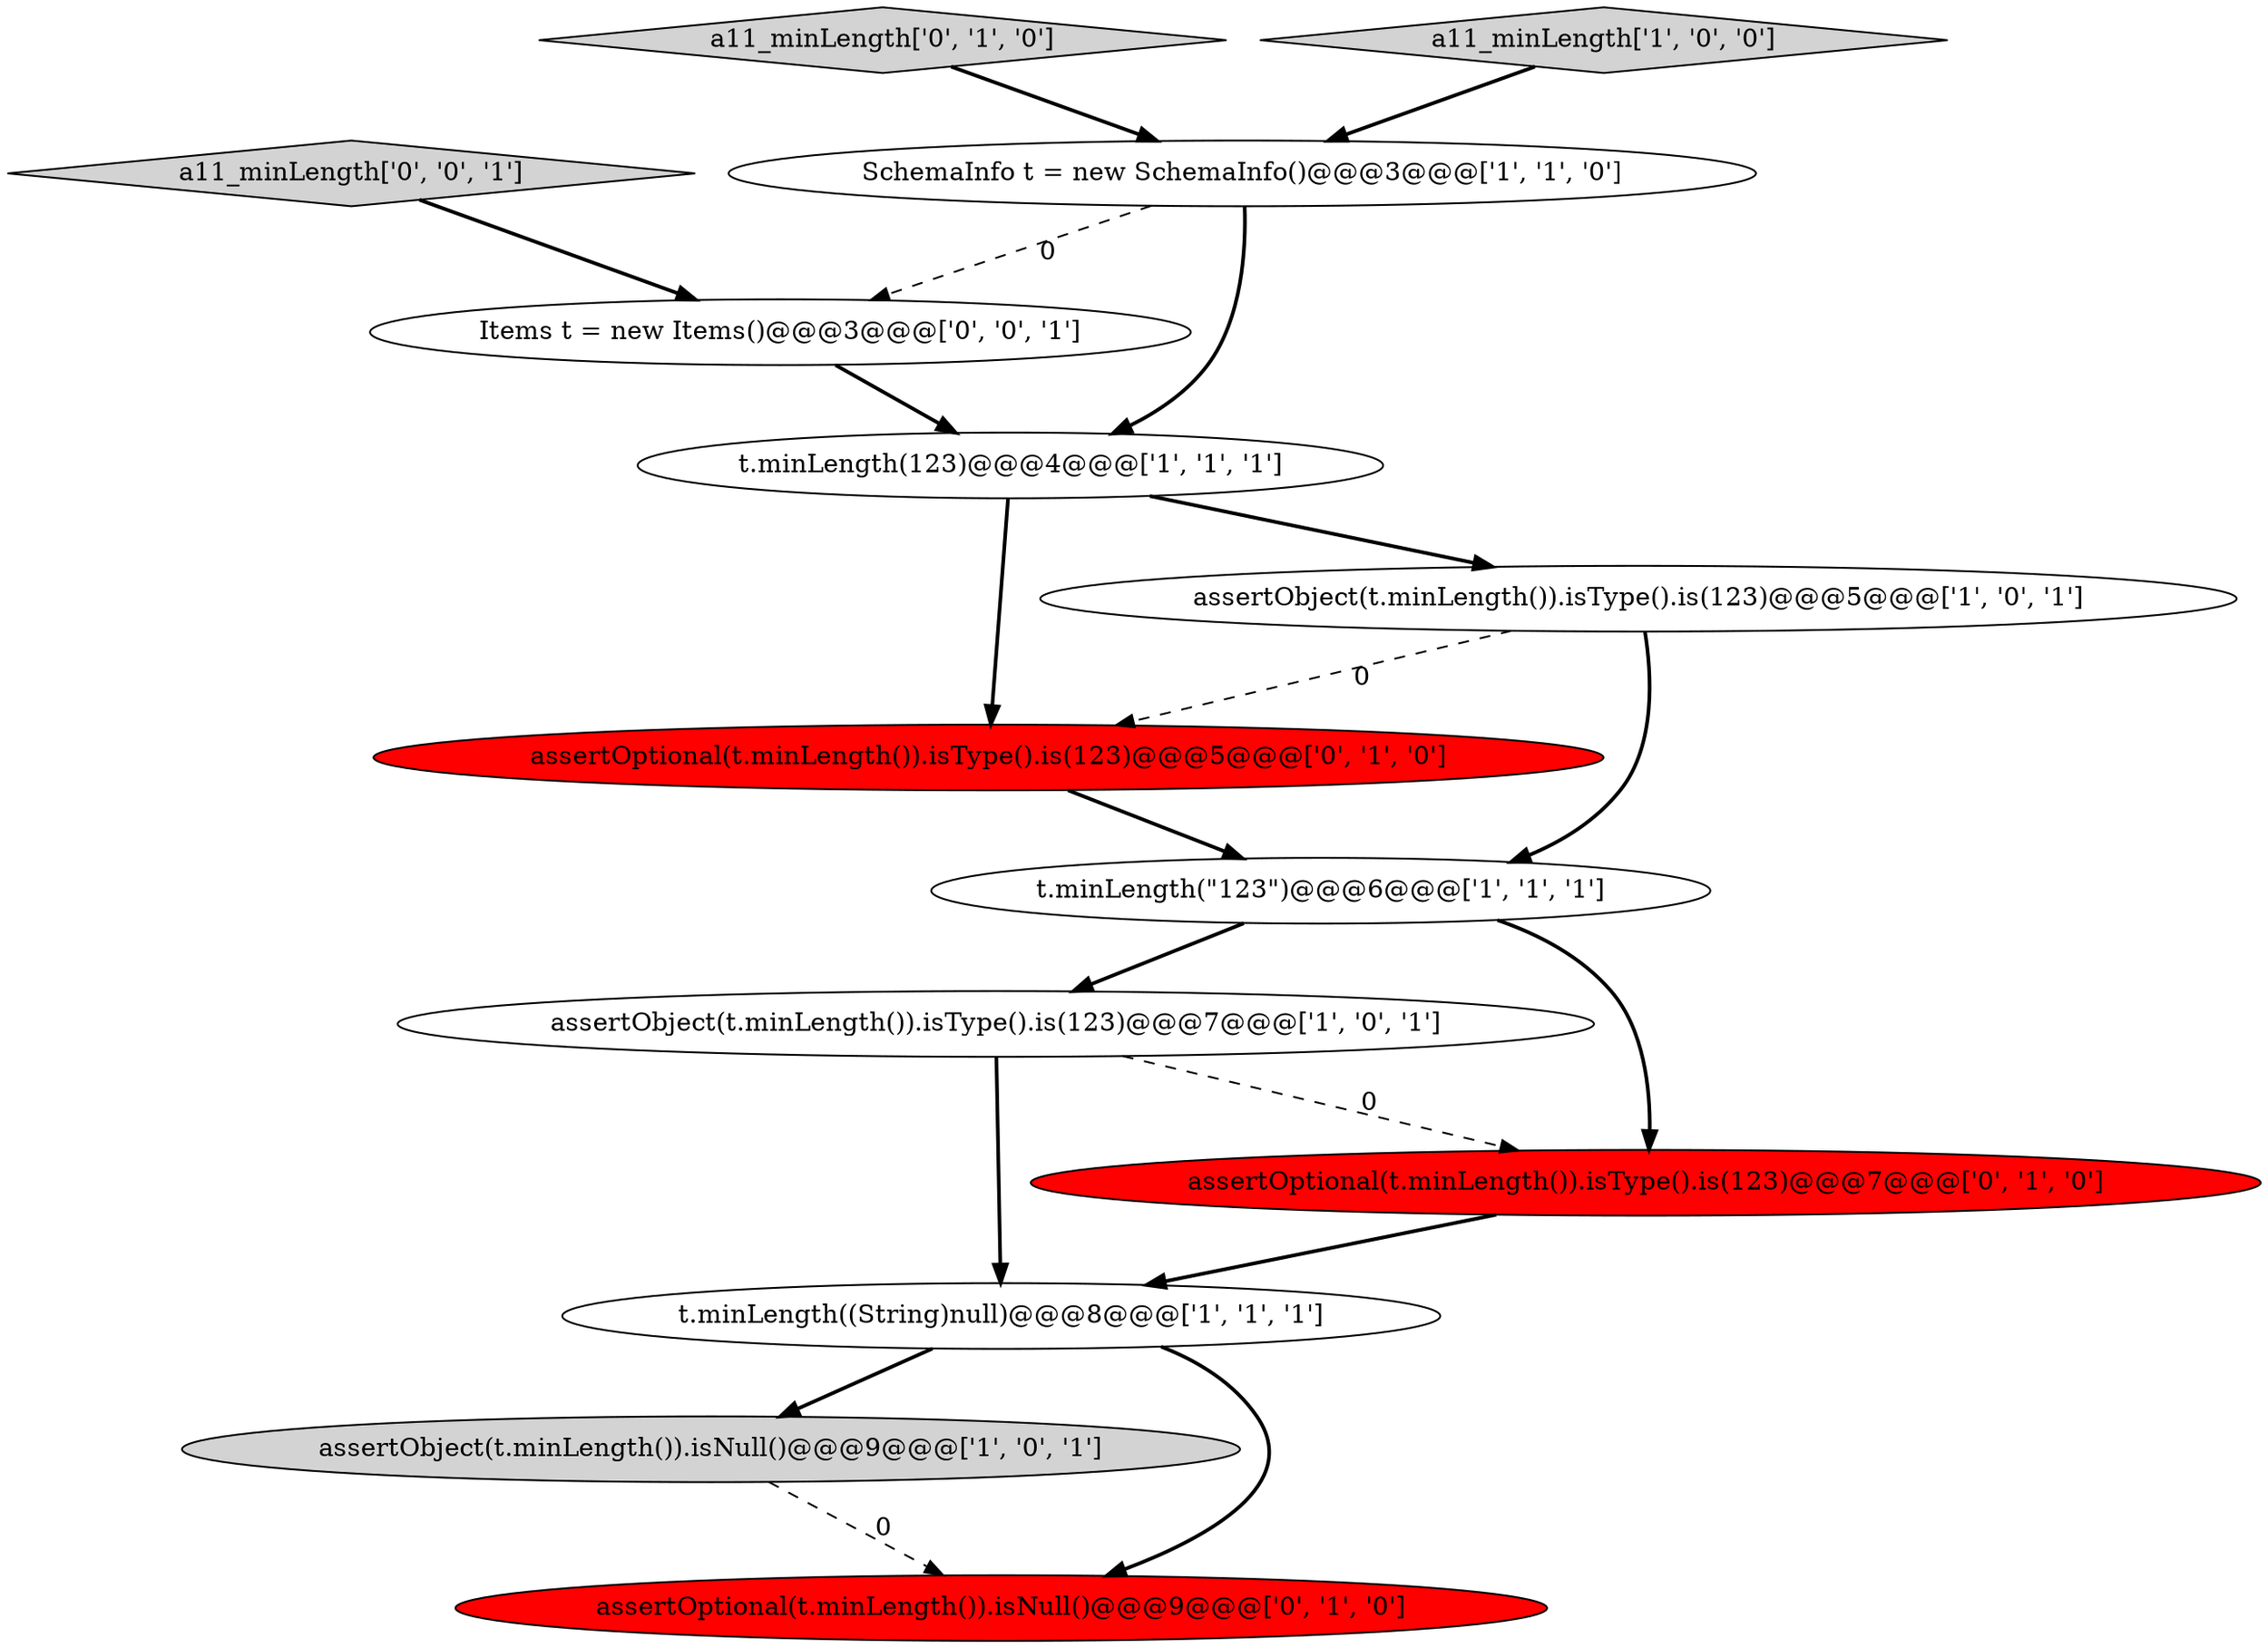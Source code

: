 digraph {
2 [style = filled, label = "assertObject(t.minLength()).isType().is(123)@@@7@@@['1', '0', '1']", fillcolor = white, shape = ellipse image = "AAA0AAABBB1BBB"];
4 [style = filled, label = "t.minLength((String)null)@@@8@@@['1', '1', '1']", fillcolor = white, shape = ellipse image = "AAA0AAABBB1BBB"];
11 [style = filled, label = "assertOptional(t.minLength()).isType().is(123)@@@5@@@['0', '1', '0']", fillcolor = red, shape = ellipse image = "AAA1AAABBB2BBB"];
0 [style = filled, label = "assertObject(t.minLength()).isNull()@@@9@@@['1', '0', '1']", fillcolor = lightgray, shape = ellipse image = "AAA0AAABBB1BBB"];
8 [style = filled, label = "a11_minLength['0', '1', '0']", fillcolor = lightgray, shape = diamond image = "AAA0AAABBB2BBB"];
5 [style = filled, label = "SchemaInfo t = new SchemaInfo()@@@3@@@['1', '1', '0']", fillcolor = white, shape = ellipse image = "AAA0AAABBB1BBB"];
13 [style = filled, label = "a11_minLength['0', '0', '1']", fillcolor = lightgray, shape = diamond image = "AAA0AAABBB3BBB"];
6 [style = filled, label = "t.minLength(123)@@@4@@@['1', '1', '1']", fillcolor = white, shape = ellipse image = "AAA0AAABBB1BBB"];
7 [style = filled, label = "a11_minLength['1', '0', '0']", fillcolor = lightgray, shape = diamond image = "AAA0AAABBB1BBB"];
9 [style = filled, label = "assertOptional(t.minLength()).isType().is(123)@@@7@@@['0', '1', '0']", fillcolor = red, shape = ellipse image = "AAA1AAABBB2BBB"];
12 [style = filled, label = "Items t = new Items()@@@3@@@['0', '0', '1']", fillcolor = white, shape = ellipse image = "AAA0AAABBB3BBB"];
1 [style = filled, label = "assertObject(t.minLength()).isType().is(123)@@@5@@@['1', '0', '1']", fillcolor = white, shape = ellipse image = "AAA0AAABBB1BBB"];
3 [style = filled, label = "t.minLength(\"123\")@@@6@@@['1', '1', '1']", fillcolor = white, shape = ellipse image = "AAA0AAABBB1BBB"];
10 [style = filled, label = "assertOptional(t.minLength()).isNull()@@@9@@@['0', '1', '0']", fillcolor = red, shape = ellipse image = "AAA1AAABBB2BBB"];
1->3 [style = bold, label=""];
3->9 [style = bold, label=""];
4->10 [style = bold, label=""];
6->1 [style = bold, label=""];
7->5 [style = bold, label=""];
5->12 [style = dashed, label="0"];
13->12 [style = bold, label=""];
5->6 [style = bold, label=""];
3->2 [style = bold, label=""];
8->5 [style = bold, label=""];
11->3 [style = bold, label=""];
12->6 [style = bold, label=""];
2->4 [style = bold, label=""];
1->11 [style = dashed, label="0"];
2->9 [style = dashed, label="0"];
6->11 [style = bold, label=""];
0->10 [style = dashed, label="0"];
9->4 [style = bold, label=""];
4->0 [style = bold, label=""];
}
